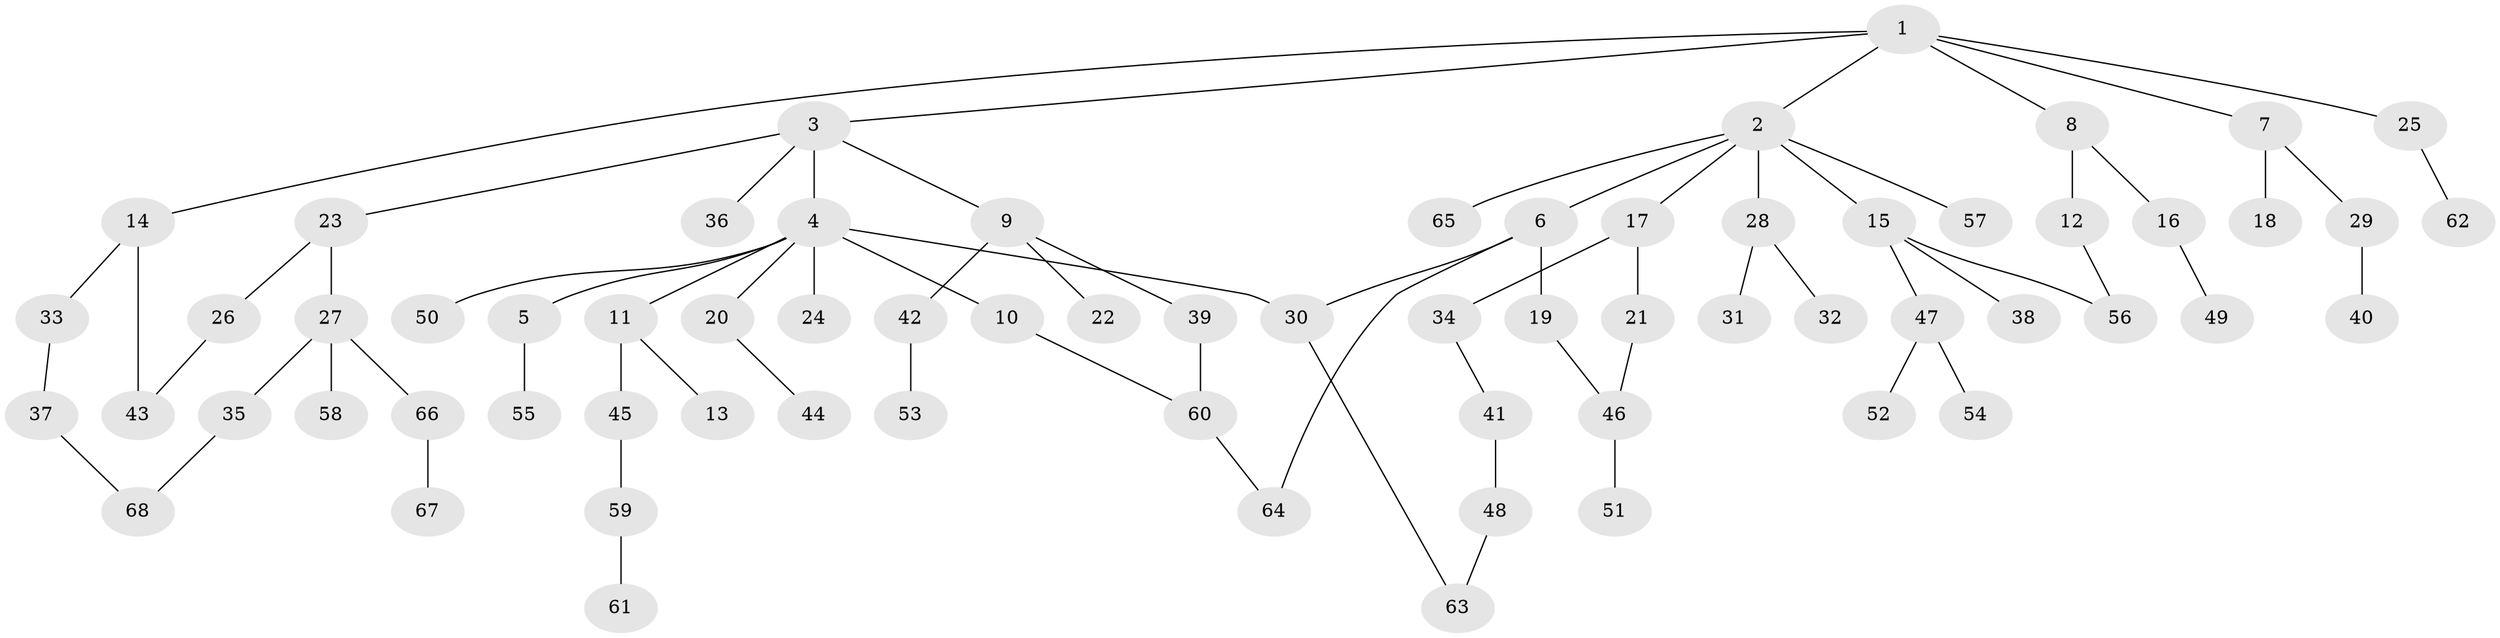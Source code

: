 // Generated by graph-tools (version 1.1) at 2025/25/03/09/25 03:25:31]
// undirected, 68 vertices, 75 edges
graph export_dot {
graph [start="1"]
  node [color=gray90,style=filled];
  1;
  2;
  3;
  4;
  5;
  6;
  7;
  8;
  9;
  10;
  11;
  12;
  13;
  14;
  15;
  16;
  17;
  18;
  19;
  20;
  21;
  22;
  23;
  24;
  25;
  26;
  27;
  28;
  29;
  30;
  31;
  32;
  33;
  34;
  35;
  36;
  37;
  38;
  39;
  40;
  41;
  42;
  43;
  44;
  45;
  46;
  47;
  48;
  49;
  50;
  51;
  52;
  53;
  54;
  55;
  56;
  57;
  58;
  59;
  60;
  61;
  62;
  63;
  64;
  65;
  66;
  67;
  68;
  1 -- 2;
  1 -- 3;
  1 -- 7;
  1 -- 8;
  1 -- 14;
  1 -- 25;
  2 -- 6;
  2 -- 15;
  2 -- 17;
  2 -- 28;
  2 -- 57;
  2 -- 65;
  3 -- 4;
  3 -- 9;
  3 -- 23;
  3 -- 36;
  4 -- 5;
  4 -- 10;
  4 -- 11;
  4 -- 20;
  4 -- 24;
  4 -- 30;
  4 -- 50;
  5 -- 55;
  6 -- 19;
  6 -- 30;
  6 -- 64;
  7 -- 18;
  7 -- 29;
  8 -- 12;
  8 -- 16;
  9 -- 22;
  9 -- 39;
  9 -- 42;
  10 -- 60;
  11 -- 13;
  11 -- 45;
  12 -- 56;
  14 -- 33;
  14 -- 43;
  15 -- 38;
  15 -- 47;
  15 -- 56;
  16 -- 49;
  17 -- 21;
  17 -- 34;
  19 -- 46;
  20 -- 44;
  21 -- 46;
  23 -- 26;
  23 -- 27;
  25 -- 62;
  26 -- 43;
  27 -- 35;
  27 -- 58;
  27 -- 66;
  28 -- 31;
  28 -- 32;
  29 -- 40;
  30 -- 63;
  33 -- 37;
  34 -- 41;
  35 -- 68;
  37 -- 68;
  39 -- 60;
  41 -- 48;
  42 -- 53;
  45 -- 59;
  46 -- 51;
  47 -- 52;
  47 -- 54;
  48 -- 63;
  59 -- 61;
  60 -- 64;
  66 -- 67;
}
